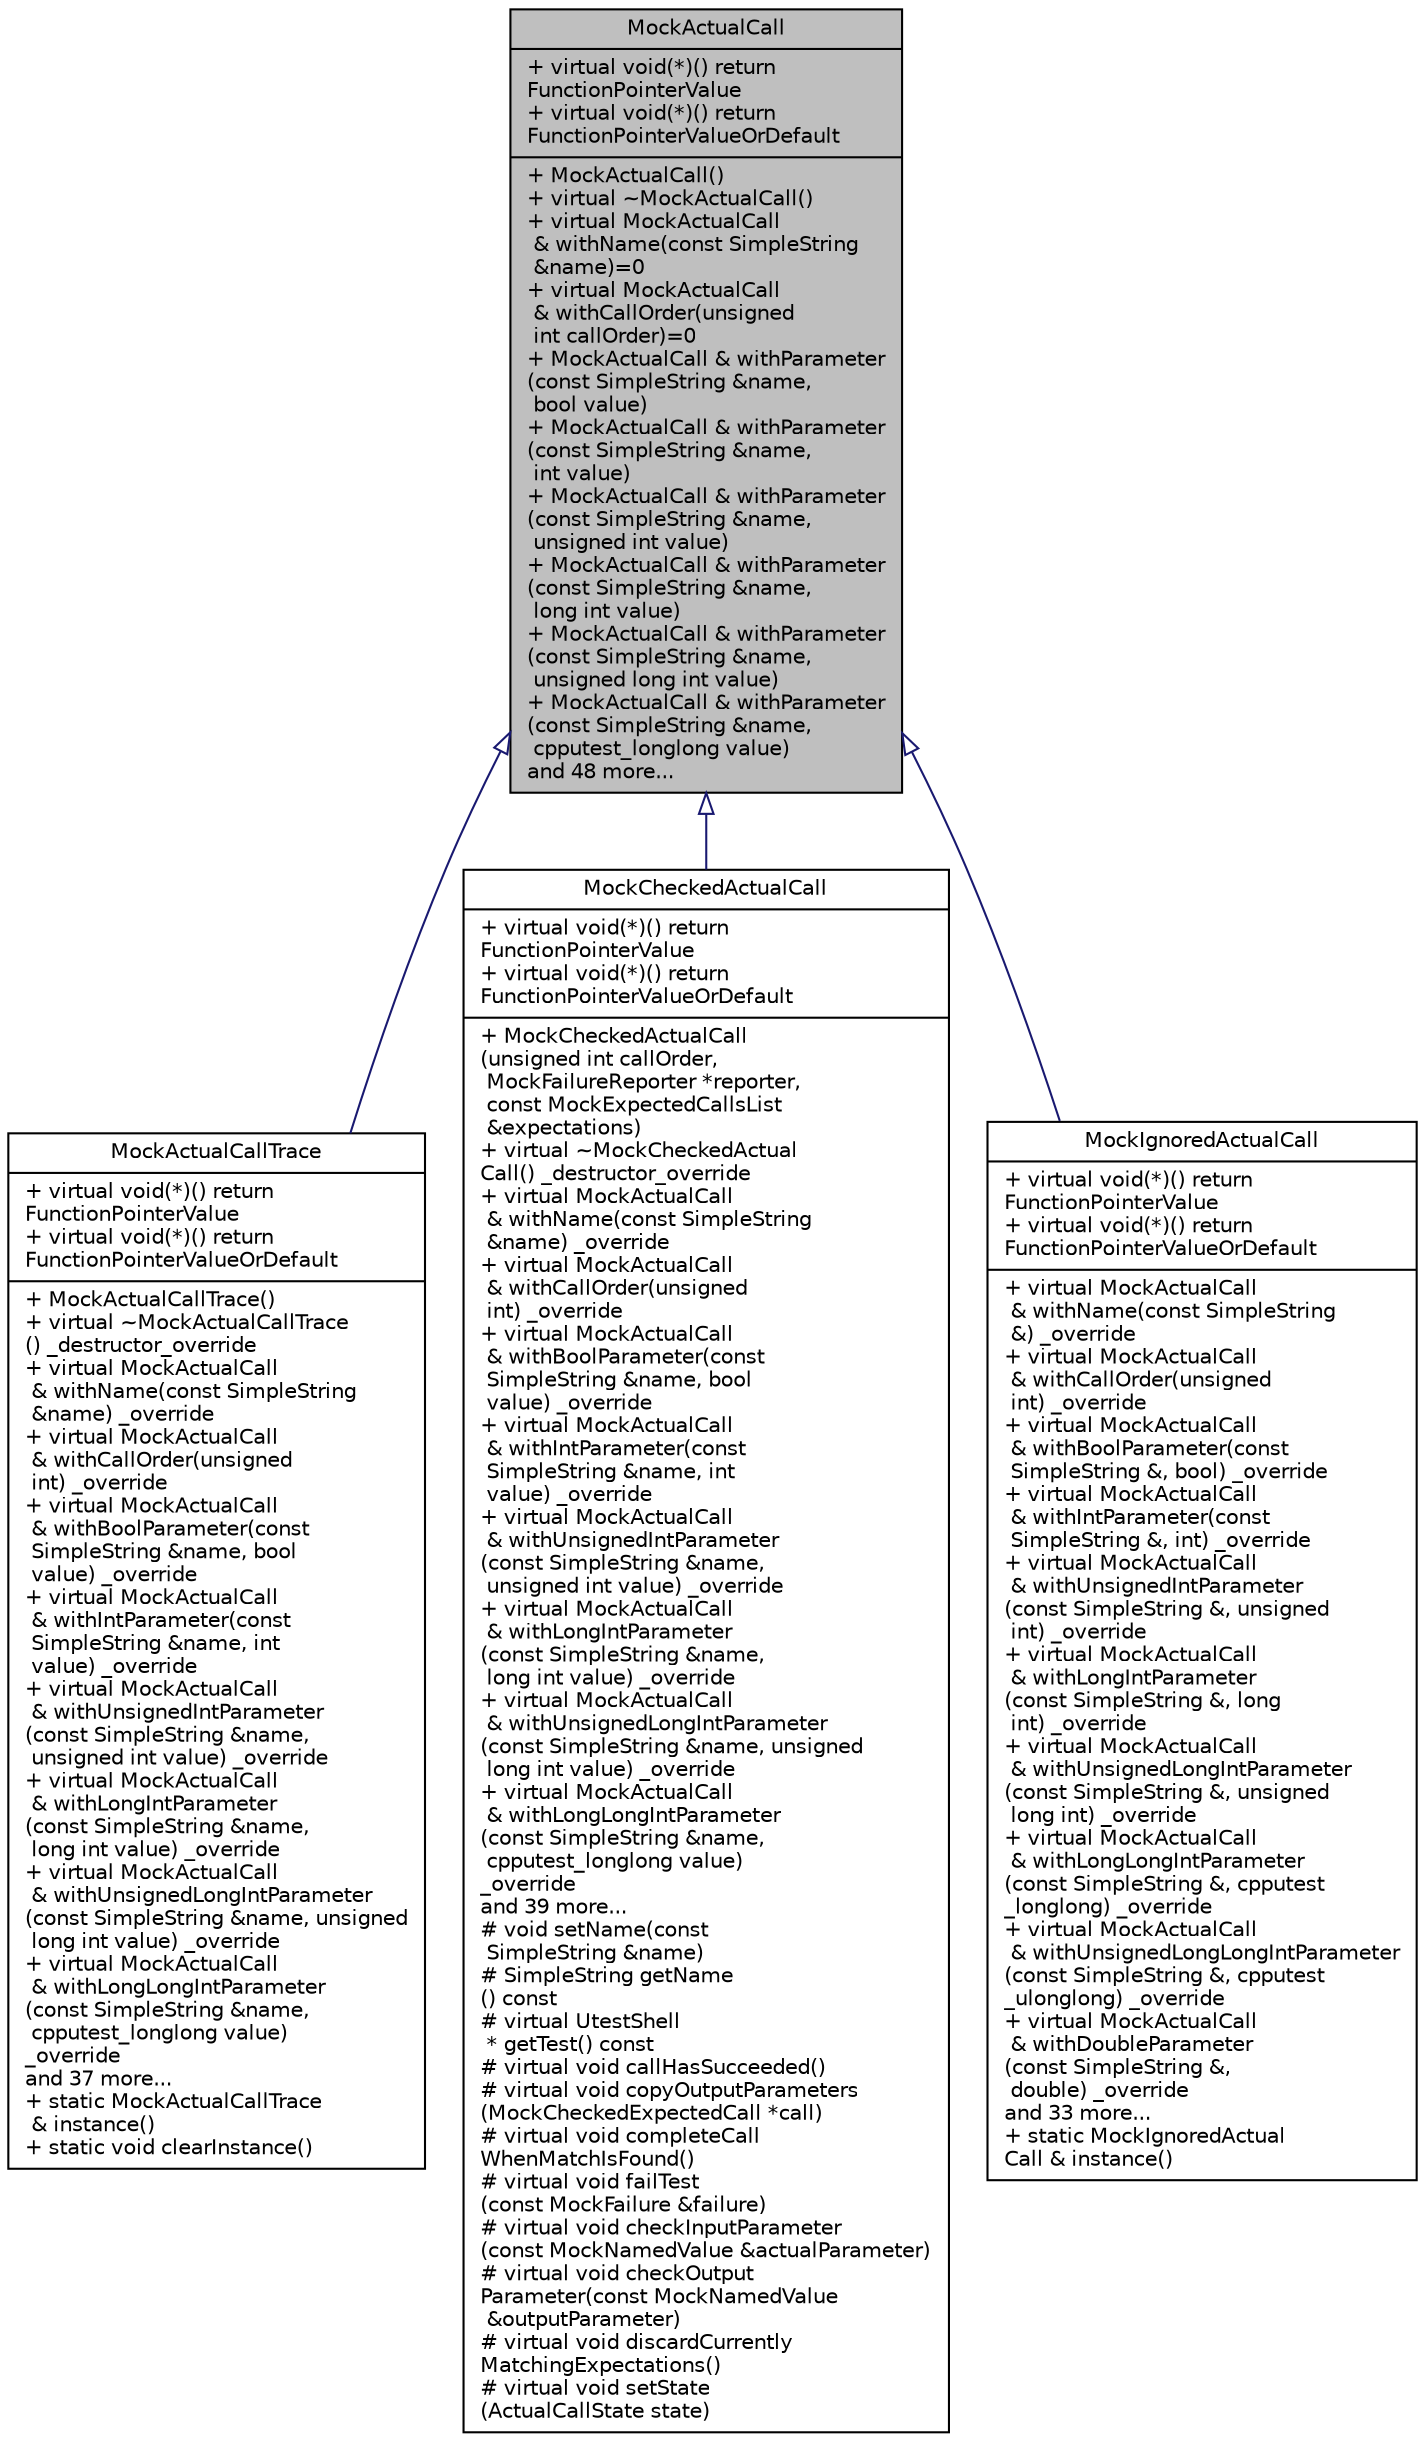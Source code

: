 digraph "MockActualCall"
{
 // LATEX_PDF_SIZE
  edge [fontname="Helvetica",fontsize="10",labelfontname="Helvetica",labelfontsize="10"];
  node [fontname="Helvetica",fontsize="10",shape=record];
  Node1 [label="{MockActualCall\n|+ virtual void(*)() return\lFunctionPointerValue\l+ virtual void(*)() return\lFunctionPointerValueOrDefault\l|+  MockActualCall()\l+ virtual ~MockActualCall()\l+ virtual MockActualCall\l & withName(const SimpleString\l &name)=0\l+ virtual MockActualCall\l & withCallOrder(unsigned\l int callOrder)=0\l+ MockActualCall & withParameter\l(const SimpleString &name,\l bool value)\l+ MockActualCall & withParameter\l(const SimpleString &name,\l int value)\l+ MockActualCall & withParameter\l(const SimpleString &name,\l unsigned int value)\l+ MockActualCall & withParameter\l(const SimpleString &name,\l long int value)\l+ MockActualCall & withParameter\l(const SimpleString &name,\l unsigned long int value)\l+ MockActualCall & withParameter\l(const SimpleString &name,\l cpputest_longlong value)\land 48 more...\l}",height=0.2,width=0.4,color="black", fillcolor="grey75", style="filled", fontcolor="black",tooltip=" "];
  Node1 -> Node2 [dir="back",color="midnightblue",fontsize="10",style="solid",arrowtail="onormal",fontname="Helvetica"];
  Node2 [label="{MockActualCallTrace\n|+ virtual void(*)() return\lFunctionPointerValue\l+ virtual void(*)() return\lFunctionPointerValueOrDefault\l|+  MockActualCallTrace()\l+ virtual ~MockActualCallTrace\l() _destructor_override\l+ virtual MockActualCall\l & withName(const SimpleString\l &name) _override\l+ virtual MockActualCall\l & withCallOrder(unsigned\l int) _override\l+ virtual MockActualCall\l & withBoolParameter(const\l SimpleString &name, bool\l value) _override\l+ virtual MockActualCall\l & withIntParameter(const\l SimpleString &name, int\l value) _override\l+ virtual MockActualCall\l & withUnsignedIntParameter\l(const SimpleString &name,\l unsigned int value) _override\l+ virtual MockActualCall\l & withLongIntParameter\l(const SimpleString &name,\l long int value) _override\l+ virtual MockActualCall\l & withUnsignedLongIntParameter\l(const SimpleString &name, unsigned\l long int value) _override\l+ virtual MockActualCall\l & withLongLongIntParameter\l(const SimpleString &name,\l cpputest_longlong value) \l_override\land 37 more...\l+ static MockActualCallTrace\l & instance()\l+ static void clearInstance()\l}",height=0.2,width=0.4,color="black", fillcolor="white", style="filled",URL="$class_mock_actual_call_trace.html",tooltip=" "];
  Node1 -> Node3 [dir="back",color="midnightblue",fontsize="10",style="solid",arrowtail="onormal",fontname="Helvetica"];
  Node3 [label="{MockCheckedActualCall\n|+ virtual void(*)() return\lFunctionPointerValue\l+ virtual void(*)() return\lFunctionPointerValueOrDefault\l|+  MockCheckedActualCall\l(unsigned int callOrder,\l MockFailureReporter *reporter,\l const MockExpectedCallsList\l &expectations)\l+ virtual ~MockCheckedActual\lCall() _destructor_override\l+ virtual MockActualCall\l & withName(const SimpleString\l &name) _override\l+ virtual MockActualCall\l & withCallOrder(unsigned\l int) _override\l+ virtual MockActualCall\l & withBoolParameter(const\l SimpleString &name, bool\l value) _override\l+ virtual MockActualCall\l & withIntParameter(const\l SimpleString &name, int\l value) _override\l+ virtual MockActualCall\l & withUnsignedIntParameter\l(const SimpleString &name,\l unsigned int value) _override\l+ virtual MockActualCall\l & withLongIntParameter\l(const SimpleString &name,\l long int value) _override\l+ virtual MockActualCall\l & withUnsignedLongIntParameter\l(const SimpleString &name, unsigned\l long int value) _override\l+ virtual MockActualCall\l & withLongLongIntParameter\l(const SimpleString &name,\l cpputest_longlong value) \l_override\land 39 more...\l# void setName(const\l SimpleString &name)\l# SimpleString getName\l() const\l# virtual UtestShell\l * getTest() const\l# virtual void callHasSucceeded()\l# virtual void copyOutputParameters\l(MockCheckedExpectedCall *call)\l# virtual void completeCall\lWhenMatchIsFound()\l# virtual void failTest\l(const MockFailure &failure)\l# virtual void checkInputParameter\l(const MockNamedValue &actualParameter)\l# virtual void checkOutput\lParameter(const MockNamedValue\l &outputParameter)\l# virtual void discardCurrently\lMatchingExpectations()\l# virtual void setState\l(ActualCallState state)\l}",height=0.2,width=0.4,color="black", fillcolor="white", style="filled",URL="$class_mock_checked_actual_call.html",tooltip=" "];
  Node1 -> Node4 [dir="back",color="midnightblue",fontsize="10",style="solid",arrowtail="onormal",fontname="Helvetica"];
  Node4 [label="{MockIgnoredActualCall\n|+ virtual void(*)() return\lFunctionPointerValue\l+ virtual void(*)() return\lFunctionPointerValueOrDefault\l|+ virtual MockActualCall\l & withName(const SimpleString\l &) _override\l+ virtual MockActualCall\l & withCallOrder(unsigned\l int) _override\l+ virtual MockActualCall\l & withBoolParameter(const\l SimpleString &, bool) _override\l+ virtual MockActualCall\l & withIntParameter(const\l SimpleString &, int) _override\l+ virtual MockActualCall\l & withUnsignedIntParameter\l(const SimpleString &, unsigned\l int) _override\l+ virtual MockActualCall\l & withLongIntParameter\l(const SimpleString &, long\l int) _override\l+ virtual MockActualCall\l & withUnsignedLongIntParameter\l(const SimpleString &, unsigned\l long int) _override\l+ virtual MockActualCall\l & withLongLongIntParameter\l(const SimpleString &, cpputest\l_longlong) _override\l+ virtual MockActualCall\l & withUnsignedLongLongIntParameter\l(const SimpleString &, cpputest\l_ulonglong) _override\l+ virtual MockActualCall\l & withDoubleParameter\l(const SimpleString &,\l double) _override\land 33 more...\l+ static MockIgnoredActual\lCall & instance()\l}",height=0.2,width=0.4,color="black", fillcolor="white", style="filled",URL="$class_mock_ignored_actual_call.html",tooltip=" "];
}
